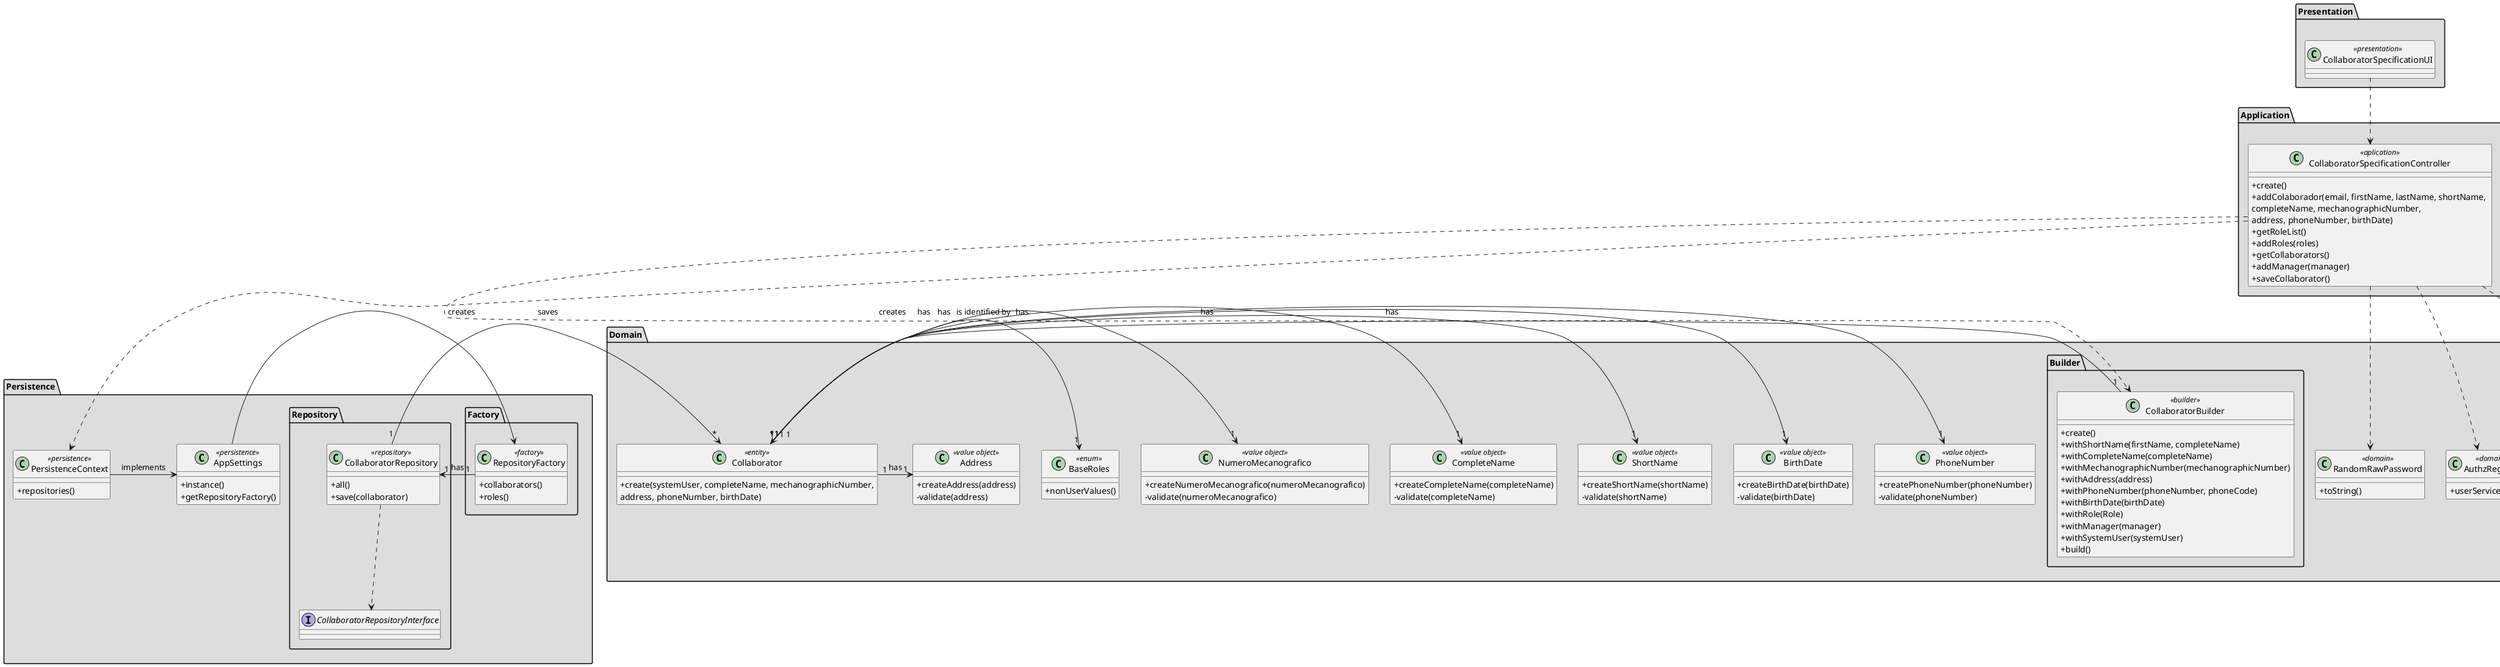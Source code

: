 @startuml
skinparam classAttributeIconSize 0


package "Presentation" #DDDDDD {
class CollaboratorSpecificationUI <<presentation>>{

}
}


package "Application" #DDDDDD {
class CollaboratorSpecificationController <<aplication>>{
+create()
+addColaborador(email, firstName, lastName, shortName, \ncompleteName, mechanographicNumber,\naddress, phoneNumber, birthDate)
+getRoleList()
+addRoles(roles)
+getCollaborators()
+addManager(manager)
+saveCollaborator()
}
}


package "Domain" #DDDDDD {
class Collaborator <<entity>>{
+create(systemUser, completeName, mechanographicNumber,\naddress, phoneNumber, birthDate)
}

class ShortName <<value object>>{
+createShortName(shortName)
-validate(shortName)
}

class CompleteName <<value object>>{
+createCompleteName(completeName)
-validate(completeName)
}

class NumeroMecanografico <<value object>>{
+createNumeroMecanografico(numeroMecanografico)
-validate(numeroMecanografico)
}

class Address <<value object>>{
+createAddress(address)
-validate(address)
}

class PhoneNumber <<value object>>{
+createPhoneNumber(phoneNumber)
-validate(phoneNumber)
}

class BirthDate <<value object>>{
+createBirthDate(birthDate)
-validate(birthDate)
}

class BaseRoles <<enum>>{
+nonUserValues()
}

class RandomRawPassword <<domain>>{
+toString()
}

class AuthzRegistry <<domain>>{
+userService()
}

class UserService <<domain>>{
+registerNewUser(username, password, firstName, lastName, email, roles)
}

package Builder #DDDDDD {
class CollaboratorBuilder <<builder>>{
+create()
+withShortName(firstName, completeName)
+withCompleteName(completeName)
+withMechanographicNumber(mechanographicNumber)
+withAddress(address)
+withPhoneNumber(phoneNumber, phoneCode)
+withBirthDate(birthDate)
+withRole(Role)
+withManager(manager)
+withSystemUser(systemUser)
+build()
}
}
}

package Persistence #DDDDDD {
class PersistenceContext <<persistence>>{
+repositories()
}

class AppSettings <<persistence>>{
+instance()
+getRepositoryFactory()
}

package Factory #DDDDDD {
class RepositoryFactory <<factory>>{
+collaborators()
+roles()
}
}

package "Repository" #DDDDDD {
class CollaboratorRepository <<repository>>{
+all()
+save(collaborator)
}

interface CollaboratorRepositoryInterface{

}
}

}


CollaboratorSpecificationUI ..> CollaboratorSpecificationController
CollaboratorSpecificationController ..> CollaboratorBuilder
CollaboratorSpecificationController ..> PersistenceContext
CollaboratorSpecificationController ..> RandomRawPassword
CollaboratorSpecificationController ..> AuthzRegistry
CollaboratorSpecificationController ..> UserService

AppSettings -> RepositoryFactory : creates
PersistenceContext -> AppSettings : implements

RepositoryFactory "1" -> "1" CollaboratorRepository : has
CollaboratorRepository ..> CollaboratorRepositoryInterface

CollaboratorRepository "1" -> "*" Collaborator : saves
CollaboratorBuilder "1" -> "*" Collaborator : creates

Collaborator "1" -> "1" ShortName : has
Collaborator "1" -> "1" CompleteName : has
Collaborator "1" -> "1" NumeroMecanografico : is identified by
Collaborator "1" -> "1" BaseRoles : has
Collaborator "1" -> "1" Address : has
Collaborator "1" -> "1" PhoneNumber : has
Collaborator "1" -> "1" BirthDate : has

@enduml